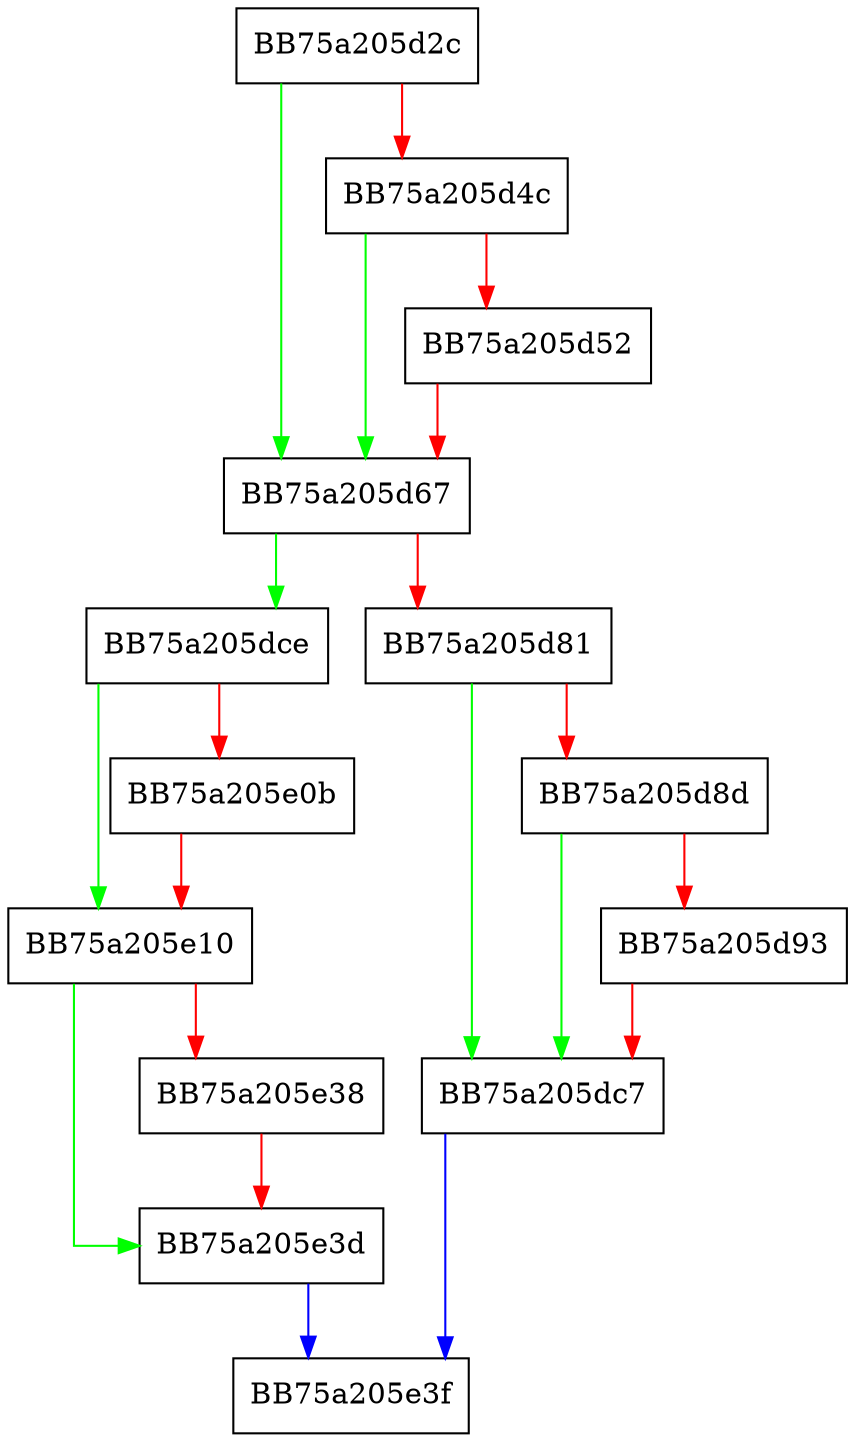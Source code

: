 digraph ResetLZWindow {
  node [shape="box"];
  graph [splines=ortho];
  BB75a205d2c -> BB75a205d67 [color="green"];
  BB75a205d2c -> BB75a205d4c [color="red"];
  BB75a205d4c -> BB75a205d67 [color="green"];
  BB75a205d4c -> BB75a205d52 [color="red"];
  BB75a205d52 -> BB75a205d67 [color="red"];
  BB75a205d67 -> BB75a205dce [color="green"];
  BB75a205d67 -> BB75a205d81 [color="red"];
  BB75a205d81 -> BB75a205dc7 [color="green"];
  BB75a205d81 -> BB75a205d8d [color="red"];
  BB75a205d8d -> BB75a205dc7 [color="green"];
  BB75a205d8d -> BB75a205d93 [color="red"];
  BB75a205d93 -> BB75a205dc7 [color="red"];
  BB75a205dc7 -> BB75a205e3f [color="blue"];
  BB75a205dce -> BB75a205e10 [color="green"];
  BB75a205dce -> BB75a205e0b [color="red"];
  BB75a205e0b -> BB75a205e10 [color="red"];
  BB75a205e10 -> BB75a205e3d [color="green"];
  BB75a205e10 -> BB75a205e38 [color="red"];
  BB75a205e38 -> BB75a205e3d [color="red"];
  BB75a205e3d -> BB75a205e3f [color="blue"];
}